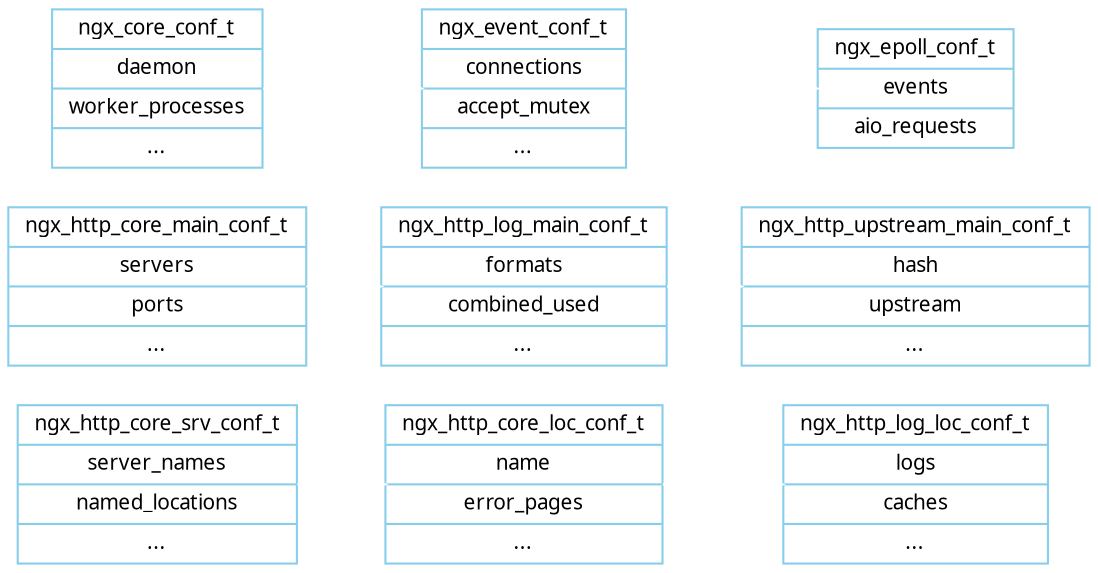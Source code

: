 digraph ngx_conf {

   rankdir=LR;
   node [shape=record, color=skyblue, fontname="Verdana", fontsize=10];
   edge [color=white, fontname="Verdana", fontsize=10];

   ngx_http_core_srv_conf_t [label="ngx_http_core_srv_conf_t|server_names|named_locations|..."];
   ngx_http_core_loc_conf_t [label="ngx_http_core_loc_conf_t|name|error_pages|..."];
   ngx_http_log_loc_conf_t [label="ngx_http_log_loc_conf_t|logs|caches|..."];


   ngx_http_core_main_conf_t [label="ngx_http_core_main_conf_t|servers|ports|..."];
   ngx_http_log_main_conf_t [label="ngx_http_log_main_conf_t|formats|combined_used|..."];
   ngx_http_upstream_main_conf_t [label="ngx_http_upstream_main_conf_t|hash|upstream|..."];

   
   ngx_core_conf_t [label="ngx_core_conf_t|daemon|worker_processes|..."];
   ngx_event_conf_t [label="ngx_event_conf_t|connections|accept_mutex|..."];
   ngx_epoll_conf_t [label="ngx_epoll_conf_t|events|aio_requests"];


   ngx_core_conf_t -> ngx_event_conf_t -> ngx_epoll_conf_t;
   ngx_http_core_main_conf_t -> ngx_http_log_main_conf_t -> ngx_http_upstream_main_conf_t;
   ngx_http_core_srv_conf_t -> ngx_http_core_loc_conf_t -> ngx_http_log_loc_conf_t;
}